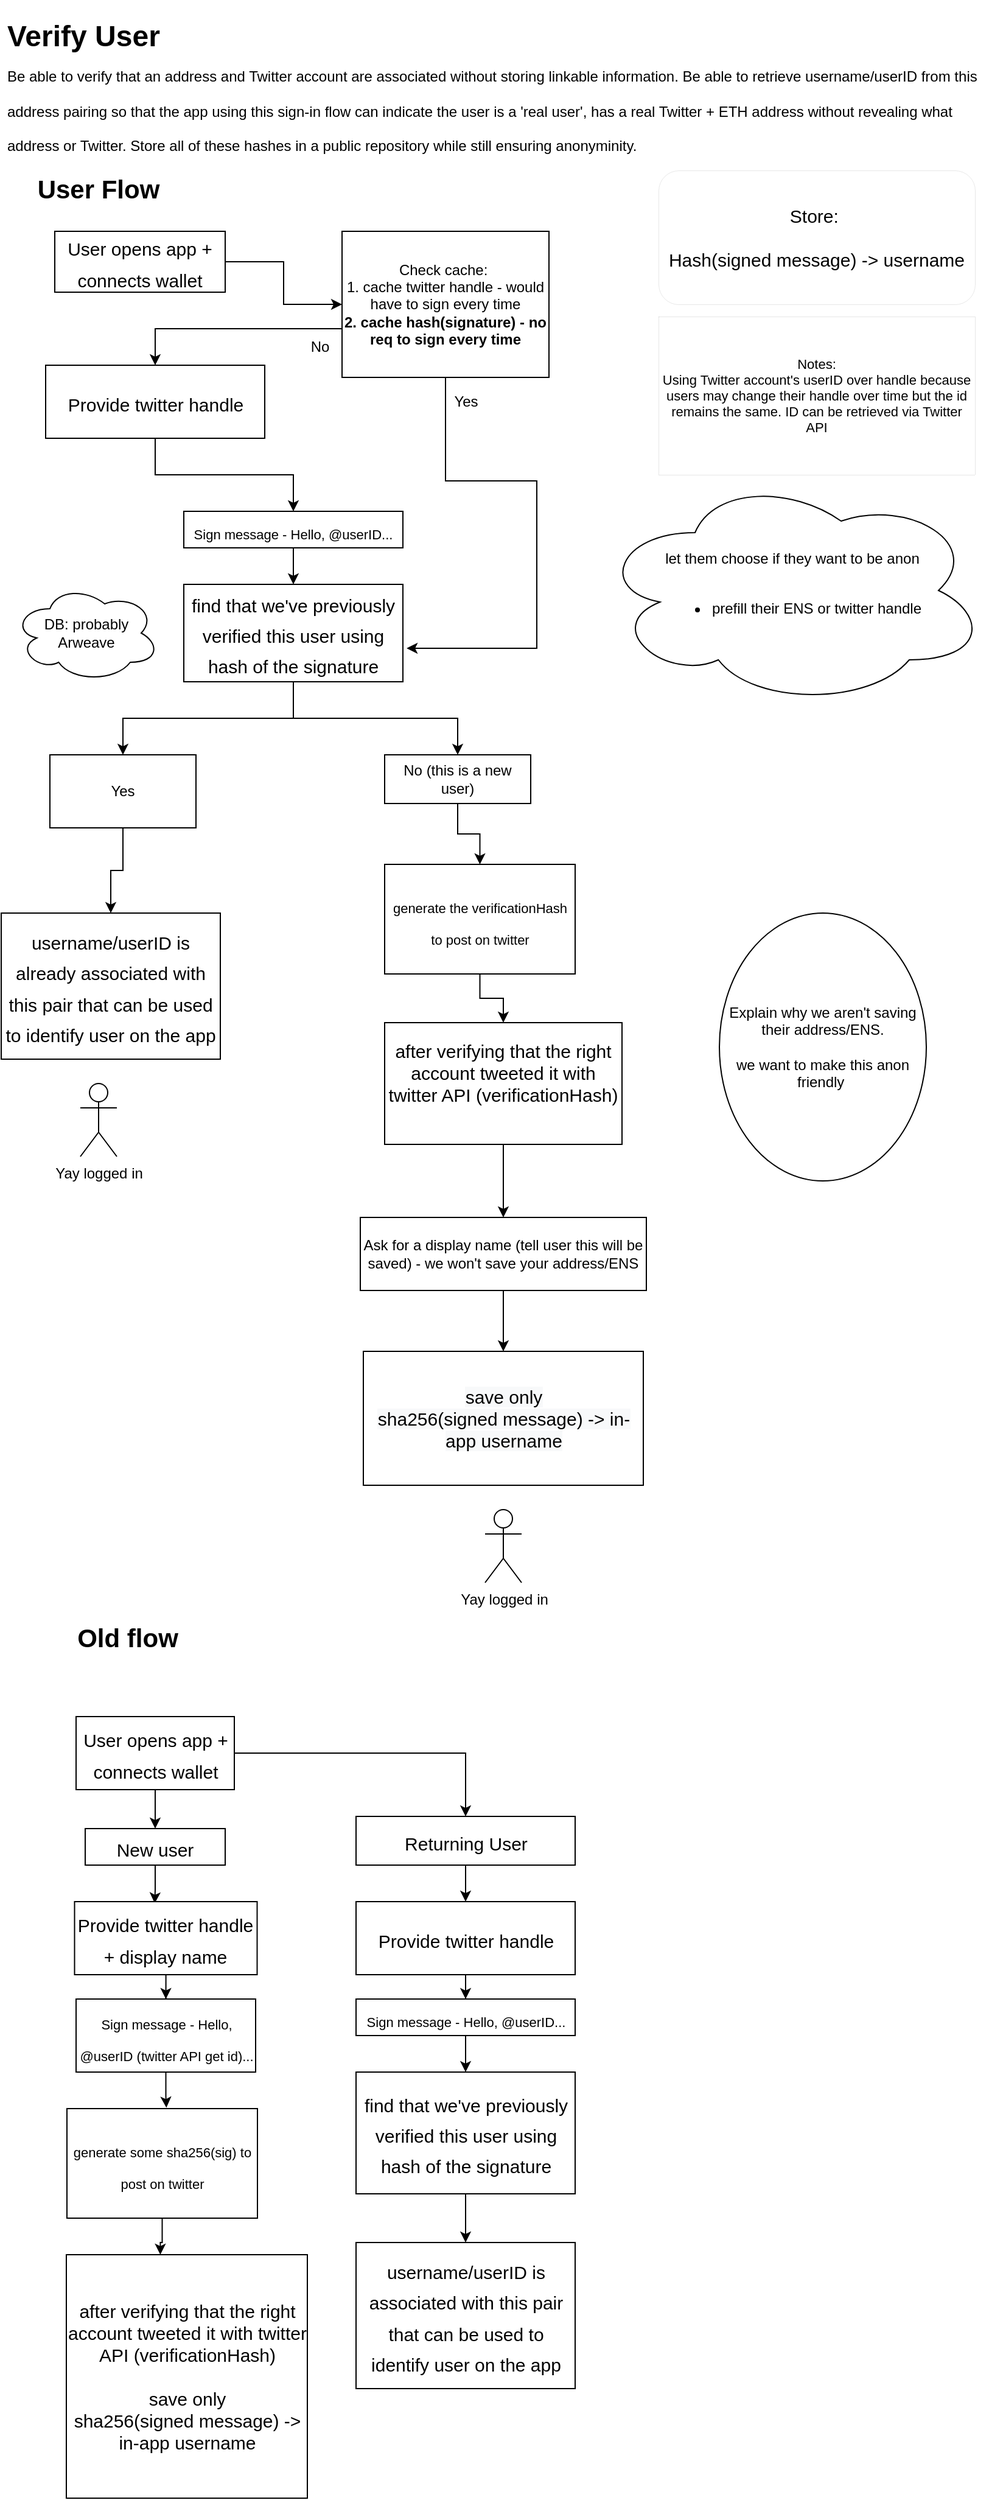 <mxfile version="20.1.1" type="github">
  <diagram id="frotmppnRAkI8_DNOgKx" name="Page-1">
    <mxGraphModel dx="1234" dy="744" grid="1" gridSize="10" guides="1" tooltips="1" connect="1" arrows="1" fold="1" page="1" pageScale="1" pageWidth="850" pageHeight="1100" math="0" shadow="0">
      <root>
        <mxCell id="0" />
        <mxCell id="1" parent="0" />
        <mxCell id="CW7KyH0B0hUuFeBV_yyw-3" value="&lt;h1&gt;&lt;span style=&quot;background-color: initial;&quot;&gt;Verify User&lt;br&gt;&lt;/span&gt;&lt;span style=&quot;font-size: 12px; font-weight: 400;&quot;&gt;Be able to verify that an address and Twitter account are associated without storing linkable information. Be able to retrieve username/userID from this address pairing so that the app using this sign-in flow can indicate the user is a &#39;real user&#39;, has a real Twitter + ETH address without revealing what address or Twitter. Store all of these hashes in a public repository while still ensuring anonyminity.&lt;/span&gt;&lt;/h1&gt;" style="text;html=1;strokeColor=none;fillColor=none;spacing=5;spacingTop=-20;whiteSpace=wrap;overflow=hidden;rounded=0;" parent="1" vertex="1">
          <mxGeometry x="20" y="20" width="810" height="120" as="geometry" />
        </mxCell>
        <mxCell id="CW7KyH0B0hUuFeBV_yyw-6" value="&lt;b&gt;&lt;font style=&quot;font-size: 21px;&quot;&gt;User Flow&lt;/font&gt;&lt;/b&gt;" style="text;html=1;strokeColor=none;fillColor=none;align=center;verticalAlign=middle;whiteSpace=wrap;rounded=0;" parent="1" vertex="1">
          <mxGeometry x="20" y="150" width="160" height="30" as="geometry" />
        </mxCell>
        <mxCell id="CW7KyH0B0hUuFeBV_yyw-10" style="edgeStyle=orthogonalEdgeStyle;rounded=0;orthogonalLoop=1;jettySize=auto;html=1;exitX=0.5;exitY=1;exitDx=0;exitDy=0;fontSize=21;" parent="1" source="CW7KyH0B0hUuFeBV_yyw-7" target="CW7KyH0B0hUuFeBV_yyw-8" edge="1">
          <mxGeometry relative="1" as="geometry" />
        </mxCell>
        <mxCell id="CW7KyH0B0hUuFeBV_yyw-11" style="edgeStyle=orthogonalEdgeStyle;rounded=0;orthogonalLoop=1;jettySize=auto;html=1;fontSize=21;" parent="1" source="CW7KyH0B0hUuFeBV_yyw-7" target="CW7KyH0B0hUuFeBV_yyw-9" edge="1">
          <mxGeometry relative="1" as="geometry" />
        </mxCell>
        <mxCell id="CW7KyH0B0hUuFeBV_yyw-7" value="&lt;font style=&quot;font-size: 15px;&quot;&gt;User opens app + connects wallet&lt;/font&gt;" style="rounded=0;whiteSpace=wrap;html=1;fontSize=21;" parent="1" vertex="1">
          <mxGeometry x="81.5" y="1420" width="130" height="60" as="geometry" />
        </mxCell>
        <mxCell id="CW7KyH0B0hUuFeBV_yyw-24" style="edgeStyle=orthogonalEdgeStyle;rounded=0;orthogonalLoop=1;jettySize=auto;html=1;entryX=0.439;entryY=0.023;entryDx=0;entryDy=0;entryPerimeter=0;fontSize=15;" parent="1" source="CW7KyH0B0hUuFeBV_yyw-8" target="CW7KyH0B0hUuFeBV_yyw-13" edge="1">
          <mxGeometry relative="1" as="geometry" />
        </mxCell>
        <mxCell id="CW7KyH0B0hUuFeBV_yyw-8" value="&lt;font style=&quot;font-size: 15px;&quot;&gt;New user&lt;/font&gt;" style="rounded=0;whiteSpace=wrap;html=1;fontSize=21;" parent="1" vertex="1">
          <mxGeometry x="89" y="1512" width="115" height="30" as="geometry" />
        </mxCell>
        <mxCell id="CW7KyH0B0hUuFeBV_yyw-28" style="edgeStyle=orthogonalEdgeStyle;rounded=0;orthogonalLoop=1;jettySize=auto;html=1;exitX=0.5;exitY=1;exitDx=0;exitDy=0;entryX=0.5;entryY=0;entryDx=0;entryDy=0;fontSize=15;" parent="1" source="CW7KyH0B0hUuFeBV_yyw-9" target="CW7KyH0B0hUuFeBV_yyw-17" edge="1">
          <mxGeometry relative="1" as="geometry" />
        </mxCell>
        <mxCell id="CW7KyH0B0hUuFeBV_yyw-9" value="&lt;font style=&quot;font-size: 15px;&quot;&gt;Returning User&lt;/font&gt;" style="rounded=0;whiteSpace=wrap;html=1;fontSize=21;" parent="1" vertex="1">
          <mxGeometry x="311.5" y="1502" width="180" height="40" as="geometry" />
        </mxCell>
        <mxCell id="CW7KyH0B0hUuFeBV_yyw-25" style="edgeStyle=orthogonalEdgeStyle;rounded=0;orthogonalLoop=1;jettySize=auto;html=1;entryX=0.5;entryY=0;entryDx=0;entryDy=0;fontSize=15;" parent="1" source="CW7KyH0B0hUuFeBV_yyw-13" target="CW7KyH0B0hUuFeBV_yyw-14" edge="1">
          <mxGeometry relative="1" as="geometry" />
        </mxCell>
        <mxCell id="CW7KyH0B0hUuFeBV_yyw-13" value="&lt;font style=&quot;font-size: 15px;&quot;&gt;Provide twitter handle + display name&lt;/font&gt;" style="rounded=0;whiteSpace=wrap;html=1;fontSize=21;" parent="1" vertex="1">
          <mxGeometry x="80.25" y="1572" width="150" height="60" as="geometry" />
        </mxCell>
        <mxCell id="CW7KyH0B0hUuFeBV_yyw-26" style="edgeStyle=orthogonalEdgeStyle;rounded=0;orthogonalLoop=1;jettySize=auto;html=1;entryX=0.522;entryY=-0.009;entryDx=0;entryDy=0;entryPerimeter=0;fontSize=15;" parent="1" source="CW7KyH0B0hUuFeBV_yyw-14" target="CW7KyH0B0hUuFeBV_yyw-22" edge="1">
          <mxGeometry relative="1" as="geometry" />
        </mxCell>
        <mxCell id="CW7KyH0B0hUuFeBV_yyw-14" value="&lt;font style=&quot;font-size: 11px;&quot;&gt;Sign message - Hello, @userID (twitter API get id)...&lt;/font&gt;" style="rounded=0;whiteSpace=wrap;html=1;fontSize=21;" parent="1" vertex="1">
          <mxGeometry x="81.5" y="1652" width="147.5" height="60" as="geometry" />
        </mxCell>
        <mxCell id="CW7KyH0B0hUuFeBV_yyw-16" value="&lt;span style=&quot;font-size: 15px;&quot;&gt;after verifying that the right account tweeted it with twitter API (verificationHash)&lt;br&gt;&lt;br&gt;save only&lt;br&gt;sha256(signed message) -&amp;gt; in-app username&lt;br&gt;&lt;/span&gt;" style="rounded=0;whiteSpace=wrap;html=1;fontSize=11;" parent="1" vertex="1">
          <mxGeometry x="73.5" y="1862" width="198" height="200" as="geometry" />
        </mxCell>
        <mxCell id="CW7KyH0B0hUuFeBV_yyw-29" style="edgeStyle=orthogonalEdgeStyle;rounded=0;orthogonalLoop=1;jettySize=auto;html=1;entryX=0.5;entryY=0;entryDx=0;entryDy=0;fontSize=15;" parent="1" source="CW7KyH0B0hUuFeBV_yyw-17" target="CW7KyH0B0hUuFeBV_yyw-21" edge="1">
          <mxGeometry relative="1" as="geometry" />
        </mxCell>
        <mxCell id="CW7KyH0B0hUuFeBV_yyw-17" value="&lt;font style=&quot;font-size: 15px;&quot;&gt;Provide twitter handle&lt;/font&gt;" style="rounded=0;whiteSpace=wrap;html=1;fontSize=21;" parent="1" vertex="1">
          <mxGeometry x="311.5" y="1572" width="180" height="60" as="geometry" />
        </mxCell>
        <mxCell id="CW7KyH0B0hUuFeBV_yyw-31" style="edgeStyle=orthogonalEdgeStyle;rounded=0;orthogonalLoop=1;jettySize=auto;html=1;entryX=0.5;entryY=0;entryDx=0;entryDy=0;fontSize=15;" parent="1" source="CW7KyH0B0hUuFeBV_yyw-18" target="CW7KyH0B0hUuFeBV_yyw-19" edge="1">
          <mxGeometry relative="1" as="geometry" />
        </mxCell>
        <mxCell id="CW7KyH0B0hUuFeBV_yyw-18" value="&lt;font style=&quot;font-size: 15px;&quot;&gt;find that we&#39;ve previously verified this user using hash of the signature&lt;/font&gt;" style="rounded=0;whiteSpace=wrap;html=1;fontSize=21;" parent="1" vertex="1">
          <mxGeometry x="311.5" y="1712" width="180" height="100" as="geometry" />
        </mxCell>
        <mxCell id="CW7KyH0B0hUuFeBV_yyw-19" value="&lt;font style=&quot;font-size: 15px;&quot;&gt;username/userID is associated with this pair that can be used to identify user on the app&lt;/font&gt;" style="rounded=0;whiteSpace=wrap;html=1;fontSize=21;" parent="1" vertex="1">
          <mxGeometry x="311.5" y="1852" width="180" height="120" as="geometry" />
        </mxCell>
        <mxCell id="CW7KyH0B0hUuFeBV_yyw-20" value="Store:&amp;nbsp;&lt;br&gt;&lt;br&gt;Hash(signed message) -&amp;gt; username" style="rounded=1;whiteSpace=wrap;html=1;fontSize=15;strokeWidth=0;" parent="1" vertex="1">
          <mxGeometry x="560" y="150" width="260" height="110" as="geometry" />
        </mxCell>
        <mxCell id="CW7KyH0B0hUuFeBV_yyw-30" style="edgeStyle=orthogonalEdgeStyle;rounded=0;orthogonalLoop=1;jettySize=auto;html=1;entryX=0.5;entryY=0;entryDx=0;entryDy=0;fontSize=15;" parent="1" source="CW7KyH0B0hUuFeBV_yyw-21" target="CW7KyH0B0hUuFeBV_yyw-18" edge="1">
          <mxGeometry relative="1" as="geometry" />
        </mxCell>
        <mxCell id="CW7KyH0B0hUuFeBV_yyw-21" value="&lt;span style=&quot;font-size: 11px;&quot;&gt;Sign message - Hello, @userID...&lt;/span&gt;" style="rounded=0;whiteSpace=wrap;html=1;fontSize=21;" parent="1" vertex="1">
          <mxGeometry x="311.5" y="1652" width="180" height="30" as="geometry" />
        </mxCell>
        <mxCell id="CW7KyH0B0hUuFeBV_yyw-27" style="edgeStyle=orthogonalEdgeStyle;rounded=0;orthogonalLoop=1;jettySize=auto;html=1;entryX=0.39;entryY=0;entryDx=0;entryDy=0;entryPerimeter=0;fontSize=15;" parent="1" source="CW7KyH0B0hUuFeBV_yyw-22" target="CW7KyH0B0hUuFeBV_yyw-16" edge="1">
          <mxGeometry relative="1" as="geometry" />
        </mxCell>
        <mxCell id="CW7KyH0B0hUuFeBV_yyw-22" value="&lt;font style=&quot;font-size: 11px;&quot;&gt;generate some sha256(sig) to post on twitter&lt;/font&gt;" style="rounded=0;whiteSpace=wrap;html=1;fontSize=21;" parent="1" vertex="1">
          <mxGeometry x="74" y="1742" width="156.5" height="90" as="geometry" />
        </mxCell>
        <mxCell id="CW7KyH0B0hUuFeBV_yyw-32" value="Notes:&lt;br&gt;Using Twitter account&#39;s userID over handle because users may change their handle over time but the id remains the same. ID can be retrieved via Twitter API" style="whiteSpace=wrap;html=1;fontSize=11;strokeWidth=0;" parent="1" vertex="1">
          <mxGeometry x="560" y="270" width="260" height="130" as="geometry" />
        </mxCell>
        <mxCell id="iwYcbWCkDC_1uITeM5Qb-36" value="" style="edgeStyle=orthogonalEdgeStyle;rounded=0;orthogonalLoop=1;jettySize=auto;html=1;" edge="1" parent="1" source="iwYcbWCkDC_1uITeM5Qb-11" target="iwYcbWCkDC_1uITeM5Qb-31">
          <mxGeometry relative="1" as="geometry" />
        </mxCell>
        <mxCell id="iwYcbWCkDC_1uITeM5Qb-11" value="&lt;span style=&quot;font-size: 15px;&quot;&gt;after verifying that the right account tweeted it with twitter API (verificationHash)&lt;br&gt;&lt;br&gt;&lt;/span&gt;" style="rounded=0;whiteSpace=wrap;html=1;fontSize=11;" vertex="1" parent="1">
          <mxGeometry x="335" y="850" width="195" height="100" as="geometry" />
        </mxCell>
        <mxCell id="iwYcbWCkDC_1uITeM5Qb-24" style="edgeStyle=orthogonalEdgeStyle;rounded=0;orthogonalLoop=1;jettySize=auto;html=1;entryX=0.5;entryY=0;entryDx=0;entryDy=0;" edge="1" parent="1" source="iwYcbWCkDC_1uITeM5Qb-13" target="iwYcbWCkDC_1uITeM5Qb-18">
          <mxGeometry relative="1" as="geometry" />
        </mxCell>
        <mxCell id="iwYcbWCkDC_1uITeM5Qb-13" value="&lt;font style=&quot;font-size: 15px;&quot;&gt;Provide twitter handle&lt;/font&gt;" style="rounded=0;whiteSpace=wrap;html=1;fontSize=21;" vertex="1" parent="1">
          <mxGeometry x="56.5" y="310" width="180" height="60" as="geometry" />
        </mxCell>
        <mxCell id="iwYcbWCkDC_1uITeM5Qb-29" style="edgeStyle=orthogonalEdgeStyle;rounded=0;orthogonalLoop=1;jettySize=auto;html=1;" edge="1" parent="1" source="iwYcbWCkDC_1uITeM5Qb-15" target="iwYcbWCkDC_1uITeM5Qb-28">
          <mxGeometry relative="1" as="geometry" />
        </mxCell>
        <mxCell id="iwYcbWCkDC_1uITeM5Qb-30" style="edgeStyle=orthogonalEdgeStyle;rounded=0;orthogonalLoop=1;jettySize=auto;html=1;" edge="1" parent="1" source="iwYcbWCkDC_1uITeM5Qb-15" target="iwYcbWCkDC_1uITeM5Qb-26">
          <mxGeometry relative="1" as="geometry" />
        </mxCell>
        <mxCell id="iwYcbWCkDC_1uITeM5Qb-15" value="&lt;font style=&quot;font-size: 15px;&quot;&gt;find that we&#39;ve previously verified this user using hash of the signature&lt;/font&gt;" style="rounded=0;whiteSpace=wrap;html=1;fontSize=21;" vertex="1" parent="1">
          <mxGeometry x="170" y="490" width="180" height="80" as="geometry" />
        </mxCell>
        <mxCell id="iwYcbWCkDC_1uITeM5Qb-16" value="&lt;font style=&quot;font-size: 15px;&quot;&gt;username/userID is already associated with this pair that can be used to identify user on the app&lt;/font&gt;" style="rounded=0;whiteSpace=wrap;html=1;fontSize=21;" vertex="1" parent="1">
          <mxGeometry x="20" y="760" width="180" height="120" as="geometry" />
        </mxCell>
        <mxCell id="iwYcbWCkDC_1uITeM5Qb-25" style="edgeStyle=orthogonalEdgeStyle;rounded=0;orthogonalLoop=1;jettySize=auto;html=1;entryX=0.5;entryY=0;entryDx=0;entryDy=0;" edge="1" parent="1" source="iwYcbWCkDC_1uITeM5Qb-18" target="iwYcbWCkDC_1uITeM5Qb-15">
          <mxGeometry relative="1" as="geometry" />
        </mxCell>
        <mxCell id="iwYcbWCkDC_1uITeM5Qb-18" value="&lt;span style=&quot;font-size: 11px;&quot;&gt;Sign message - Hello, @userID...&lt;/span&gt;" style="rounded=0;whiteSpace=wrap;html=1;fontSize=21;" vertex="1" parent="1">
          <mxGeometry x="170" y="430" width="180" height="30" as="geometry" />
        </mxCell>
        <mxCell id="iwYcbWCkDC_1uITeM5Qb-35" value="" style="edgeStyle=orthogonalEdgeStyle;rounded=0;orthogonalLoop=1;jettySize=auto;html=1;" edge="1" parent="1" source="iwYcbWCkDC_1uITeM5Qb-20" target="iwYcbWCkDC_1uITeM5Qb-11">
          <mxGeometry relative="1" as="geometry" />
        </mxCell>
        <mxCell id="iwYcbWCkDC_1uITeM5Qb-20" value="&lt;font style=&quot;font-size: 11px;&quot;&gt;generate the verificationHash to post on twitter&lt;/font&gt;" style="rounded=0;whiteSpace=wrap;html=1;fontSize=21;" vertex="1" parent="1">
          <mxGeometry x="335" y="720" width="156.5" height="90" as="geometry" />
        </mxCell>
        <mxCell id="iwYcbWCkDC_1uITeM5Qb-44" style="edgeStyle=orthogonalEdgeStyle;rounded=0;orthogonalLoop=1;jettySize=auto;html=1;entryX=0;entryY=0.5;entryDx=0;entryDy=0;" edge="1" parent="1" source="iwYcbWCkDC_1uITeM5Qb-21" target="iwYcbWCkDC_1uITeM5Qb-42">
          <mxGeometry relative="1" as="geometry" />
        </mxCell>
        <mxCell id="iwYcbWCkDC_1uITeM5Qb-21" value="&lt;font style=&quot;font-size: 15px;&quot;&gt;User opens app + connects wallet&lt;/font&gt;" style="rounded=0;whiteSpace=wrap;html=1;fontSize=21;" vertex="1" parent="1">
          <mxGeometry x="64" y="200" width="140" height="50" as="geometry" />
        </mxCell>
        <mxCell id="iwYcbWCkDC_1uITeM5Qb-33" style="edgeStyle=orthogonalEdgeStyle;rounded=0;orthogonalLoop=1;jettySize=auto;html=1;" edge="1" parent="1" source="iwYcbWCkDC_1uITeM5Qb-26" target="iwYcbWCkDC_1uITeM5Qb-20">
          <mxGeometry relative="1" as="geometry" />
        </mxCell>
        <mxCell id="iwYcbWCkDC_1uITeM5Qb-26" value="No (this is a new user)" style="rounded=0;whiteSpace=wrap;html=1;" vertex="1" parent="1">
          <mxGeometry x="335" y="630" width="120" height="40" as="geometry" />
        </mxCell>
        <mxCell id="iwYcbWCkDC_1uITeM5Qb-34" value="" style="edgeStyle=orthogonalEdgeStyle;rounded=0;orthogonalLoop=1;jettySize=auto;html=1;" edge="1" parent="1" source="iwYcbWCkDC_1uITeM5Qb-28" target="iwYcbWCkDC_1uITeM5Qb-16">
          <mxGeometry relative="1" as="geometry" />
        </mxCell>
        <mxCell id="iwYcbWCkDC_1uITeM5Qb-28" value="Yes" style="rounded=0;whiteSpace=wrap;html=1;" vertex="1" parent="1">
          <mxGeometry x="60" y="630" width="120" height="60" as="geometry" />
        </mxCell>
        <mxCell id="iwYcbWCkDC_1uITeM5Qb-37" value="" style="edgeStyle=orthogonalEdgeStyle;rounded=0;orthogonalLoop=1;jettySize=auto;html=1;" edge="1" parent="1" source="iwYcbWCkDC_1uITeM5Qb-31" target="iwYcbWCkDC_1uITeM5Qb-32">
          <mxGeometry relative="1" as="geometry" />
        </mxCell>
        <mxCell id="iwYcbWCkDC_1uITeM5Qb-31" value="Ask for a display name (tell user this will be saved) - we won&#39;t save your address/ENS" style="rounded=0;whiteSpace=wrap;html=1;" vertex="1" parent="1">
          <mxGeometry x="315" y="1010" width="235" height="60" as="geometry" />
        </mxCell>
        <mxCell id="iwYcbWCkDC_1uITeM5Qb-32" value="&lt;meta charset=&quot;utf-8&quot;&gt;&lt;span style=&quot;color: rgb(0, 0, 0); font-family: Helvetica; font-size: 15px; font-style: normal; font-variant-ligatures: normal; font-variant-caps: normal; font-weight: 400; letter-spacing: normal; orphans: 2; text-align: center; text-indent: 0px; text-transform: none; widows: 2; word-spacing: 0px; -webkit-text-stroke-width: 0px; background-color: rgb(248, 249, 250); text-decoration-thickness: initial; text-decoration-style: initial; text-decoration-color: initial; float: none; display: inline !important;&quot;&gt;save only&lt;/span&gt;&lt;br style=&quot;color: rgb(0, 0, 0); font-family: Helvetica; font-size: 15px; font-style: normal; font-variant-ligatures: normal; font-variant-caps: normal; font-weight: 400; letter-spacing: normal; orphans: 2; text-align: center; text-indent: 0px; text-transform: none; widows: 2; word-spacing: 0px; -webkit-text-stroke-width: 0px; background-color: rgb(248, 249, 250); text-decoration-thickness: initial; text-decoration-style: initial; text-decoration-color: initial;&quot;&gt;&lt;span style=&quot;color: rgb(0, 0, 0); font-family: Helvetica; font-size: 15px; font-style: normal; font-variant-ligatures: normal; font-variant-caps: normal; font-weight: 400; letter-spacing: normal; orphans: 2; text-align: center; text-indent: 0px; text-transform: none; widows: 2; word-spacing: 0px; -webkit-text-stroke-width: 0px; background-color: rgb(248, 249, 250); text-decoration-thickness: initial; text-decoration-style: initial; text-decoration-color: initial; float: none; display: inline !important;&quot;&gt;sha256(signed message) -&amp;gt; in-app username&lt;/span&gt;" style="rounded=0;whiteSpace=wrap;html=1;" vertex="1" parent="1">
          <mxGeometry x="317.5" y="1120" width="230" height="110" as="geometry" />
        </mxCell>
        <mxCell id="iwYcbWCkDC_1uITeM5Qb-38" value="Explain why we aren&#39;t saving their address/ENS.&lt;br&gt;&lt;br&gt;we want to make this anon friendly&amp;nbsp;" style="ellipse;whiteSpace=wrap;html=1;" vertex="1" parent="1">
          <mxGeometry x="610" y="760" width="170" height="220" as="geometry" />
        </mxCell>
        <mxCell id="iwYcbWCkDC_1uITeM5Qb-40" value="let them choose if they want to be anon&lt;br&gt;&lt;br&gt;&lt;ul&gt;&lt;li&gt;prefill their ENS or twitter handle&lt;/li&gt;&lt;/ul&gt;" style="ellipse;shape=cloud;whiteSpace=wrap;html=1;" vertex="1" parent="1">
          <mxGeometry x="510" y="400" width="320" height="190" as="geometry" />
        </mxCell>
        <mxCell id="iwYcbWCkDC_1uITeM5Qb-41" value="&lt;b&gt;&lt;font style=&quot;font-size: 21px;&quot;&gt;Old flow&lt;/font&gt;&lt;/b&gt;" style="text;html=1;strokeColor=none;fillColor=none;align=center;verticalAlign=middle;whiteSpace=wrap;rounded=0;" vertex="1" parent="1">
          <mxGeometry x="44" y="1340" width="160" height="30" as="geometry" />
        </mxCell>
        <mxCell id="iwYcbWCkDC_1uITeM5Qb-46" style="edgeStyle=orthogonalEdgeStyle;rounded=0;orthogonalLoop=1;jettySize=auto;html=1;entryX=0.5;entryY=0;entryDx=0;entryDy=0;" edge="1" parent="1" source="iwYcbWCkDC_1uITeM5Qb-42" target="iwYcbWCkDC_1uITeM5Qb-13">
          <mxGeometry relative="1" as="geometry">
            <Array as="points">
              <mxPoint x="147" y="280" />
            </Array>
          </mxGeometry>
        </mxCell>
        <mxCell id="iwYcbWCkDC_1uITeM5Qb-48" style="edgeStyle=orthogonalEdgeStyle;rounded=0;orthogonalLoop=1;jettySize=auto;html=1;entryX=1.017;entryY=0.656;entryDx=0;entryDy=0;entryPerimeter=0;" edge="1" parent="1" source="iwYcbWCkDC_1uITeM5Qb-42" target="iwYcbWCkDC_1uITeM5Qb-15">
          <mxGeometry relative="1" as="geometry">
            <Array as="points">
              <mxPoint x="385" y="405" />
              <mxPoint x="460" y="405" />
              <mxPoint x="460" y="543" />
            </Array>
          </mxGeometry>
        </mxCell>
        <mxCell id="iwYcbWCkDC_1uITeM5Qb-42" value="Check cache:&amp;nbsp;&lt;br&gt;1. cache twitter handle - would have to sign every time&lt;br&gt;&lt;b&gt;2. cache hash(signature) - no req to sign every time&lt;/b&gt;" style="rounded=0;whiteSpace=wrap;html=1;" vertex="1" parent="1">
          <mxGeometry x="300" y="200" width="170" height="120" as="geometry" />
        </mxCell>
        <mxCell id="iwYcbWCkDC_1uITeM5Qb-47" value="DB: probably Arweave" style="ellipse;shape=cloud;whiteSpace=wrap;html=1;" vertex="1" parent="1">
          <mxGeometry x="30" y="490" width="120" height="80" as="geometry" />
        </mxCell>
        <mxCell id="iwYcbWCkDC_1uITeM5Qb-49" value="Yes" style="text;html=1;strokeColor=none;fillColor=none;align=center;verticalAlign=middle;whiteSpace=wrap;rounded=0;" vertex="1" parent="1">
          <mxGeometry x="371.5" y="325" width="60" height="30" as="geometry" />
        </mxCell>
        <mxCell id="iwYcbWCkDC_1uITeM5Qb-50" value="No" style="text;html=1;strokeColor=none;fillColor=none;align=center;verticalAlign=middle;whiteSpace=wrap;rounded=0;" vertex="1" parent="1">
          <mxGeometry x="251.5" y="280" width="60" height="30" as="geometry" />
        </mxCell>
        <mxCell id="iwYcbWCkDC_1uITeM5Qb-51" value="Yay logged in" style="shape=umlActor;verticalLabelPosition=bottom;verticalAlign=top;html=1;outlineConnect=0;" vertex="1" parent="1">
          <mxGeometry x="85" y="900" width="30" height="60" as="geometry" />
        </mxCell>
        <mxCell id="iwYcbWCkDC_1uITeM5Qb-52" value="Yay logged in" style="shape=umlActor;verticalLabelPosition=bottom;verticalAlign=top;html=1;outlineConnect=0;" vertex="1" parent="1">
          <mxGeometry x="417.5" y="1250" width="30" height="60" as="geometry" />
        </mxCell>
      </root>
    </mxGraphModel>
  </diagram>
</mxfile>
